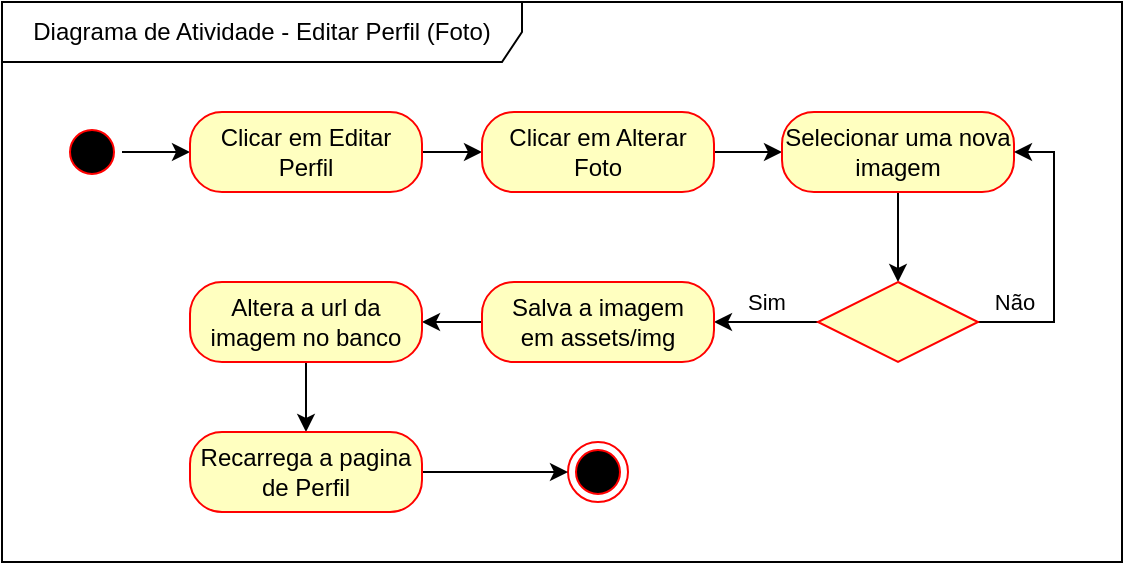 <mxfile version="26.0.16">
  <diagram name="Página-1" id="bfNclRx6qYKhGHA40akg">
    <mxGraphModel dx="1114" dy="606" grid="1" gridSize="10" guides="1" tooltips="1" connect="1" arrows="1" fold="1" page="1" pageScale="1" pageWidth="827" pageHeight="1169" math="0" shadow="0">
      <root>
        <mxCell id="0" />
        <mxCell id="1" parent="0" />
        <mxCell id="FM03_QXCqgYBUGcsR0oJ-1" value="Diagrama de Atividade - Editar Perfil (Foto)" style="shape=umlFrame;whiteSpace=wrap;html=1;pointerEvents=0;width=260;height=30;" parent="1" vertex="1">
          <mxGeometry x="160" y="140" width="560" height="280" as="geometry" />
        </mxCell>
        <mxCell id="FM03_QXCqgYBUGcsR0oJ-6" value="" style="edgeStyle=orthogonalEdgeStyle;rounded=0;orthogonalLoop=1;jettySize=auto;html=1;" parent="1" source="FM03_QXCqgYBUGcsR0oJ-2" target="FM03_QXCqgYBUGcsR0oJ-4" edge="1">
          <mxGeometry relative="1" as="geometry" />
        </mxCell>
        <mxCell id="FM03_QXCqgYBUGcsR0oJ-2" value="" style="ellipse;html=1;shape=startState;fillColor=#000000;strokeColor=#ff0000;" parent="1" vertex="1">
          <mxGeometry x="190" y="200" width="30" height="30" as="geometry" />
        </mxCell>
        <mxCell id="FM03_QXCqgYBUGcsR0oJ-8" value="" style="edgeStyle=orthogonalEdgeStyle;rounded=0;orthogonalLoop=1;jettySize=auto;html=1;" parent="1" source="FM03_QXCqgYBUGcsR0oJ-4" target="FM03_QXCqgYBUGcsR0oJ-7" edge="1">
          <mxGeometry relative="1" as="geometry" />
        </mxCell>
        <mxCell id="FM03_QXCqgYBUGcsR0oJ-4" value="Clicar em Editar Perfil" style="rounded=1;whiteSpace=wrap;html=1;arcSize=40;fontColor=#000000;fillColor=#ffffc0;strokeColor=#ff0000;" parent="1" vertex="1">
          <mxGeometry x="254" y="195" width="116" height="40" as="geometry" />
        </mxCell>
        <mxCell id="FM03_QXCqgYBUGcsR0oJ-13" value="" style="edgeStyle=orthogonalEdgeStyle;rounded=0;orthogonalLoop=1;jettySize=auto;html=1;" parent="1" source="FM03_QXCqgYBUGcsR0oJ-7" target="FM03_QXCqgYBUGcsR0oJ-9" edge="1">
          <mxGeometry relative="1" as="geometry" />
        </mxCell>
        <mxCell id="FM03_QXCqgYBUGcsR0oJ-7" value="Clicar em Alterar Foto" style="rounded=1;whiteSpace=wrap;html=1;arcSize=40;fontColor=#000000;fillColor=#ffffc0;strokeColor=#ff0000;" parent="1" vertex="1">
          <mxGeometry x="400" y="195" width="116" height="40" as="geometry" />
        </mxCell>
        <mxCell id="FM03_QXCqgYBUGcsR0oJ-14" value="" style="edgeStyle=orthogonalEdgeStyle;rounded=0;orthogonalLoop=1;jettySize=auto;html=1;" parent="1" source="FM03_QXCqgYBUGcsR0oJ-9" target="FM03_QXCqgYBUGcsR0oJ-10" edge="1">
          <mxGeometry relative="1" as="geometry" />
        </mxCell>
        <mxCell id="FM03_QXCqgYBUGcsR0oJ-9" value="Selecionar uma nova imagem" style="rounded=1;whiteSpace=wrap;html=1;arcSize=40;fontColor=#000000;fillColor=#ffffc0;strokeColor=#ff0000;" parent="1" vertex="1">
          <mxGeometry x="550" y="195" width="116" height="40" as="geometry" />
        </mxCell>
        <mxCell id="FM03_QXCqgYBUGcsR0oJ-15" style="edgeStyle=orthogonalEdgeStyle;rounded=0;orthogonalLoop=1;jettySize=auto;html=1;entryX=1;entryY=0.5;entryDx=0;entryDy=0;" parent="1" source="FM03_QXCqgYBUGcsR0oJ-10" target="FM03_QXCqgYBUGcsR0oJ-9" edge="1">
          <mxGeometry relative="1" as="geometry">
            <Array as="points">
              <mxPoint x="686" y="300" />
              <mxPoint x="686" y="215" />
            </Array>
          </mxGeometry>
        </mxCell>
        <mxCell id="FM03_QXCqgYBUGcsR0oJ-16" value="Não" style="edgeLabel;html=1;align=center;verticalAlign=middle;resizable=0;points=[];" parent="FM03_QXCqgYBUGcsR0oJ-15" vertex="1" connectable="0">
          <mxGeometry x="-0.748" relative="1" as="geometry">
            <mxPoint y="-10" as="offset" />
          </mxGeometry>
        </mxCell>
        <mxCell id="FM03_QXCqgYBUGcsR0oJ-18" value="" style="edgeStyle=orthogonalEdgeStyle;rounded=0;orthogonalLoop=1;jettySize=auto;html=1;" parent="1" source="FM03_QXCqgYBUGcsR0oJ-10" target="FM03_QXCqgYBUGcsR0oJ-17" edge="1">
          <mxGeometry relative="1" as="geometry" />
        </mxCell>
        <mxCell id="FM03_QXCqgYBUGcsR0oJ-19" value="Sim" style="edgeLabel;html=1;align=center;verticalAlign=middle;resizable=0;points=[];" parent="FM03_QXCqgYBUGcsR0oJ-18" vertex="1" connectable="0">
          <mxGeometry y="1" relative="1" as="geometry">
            <mxPoint y="-11" as="offset" />
          </mxGeometry>
        </mxCell>
        <mxCell id="FM03_QXCqgYBUGcsR0oJ-10" value="" style="rhombus;whiteSpace=wrap;html=1;fontColor=#000000;fillColor=#ffffc0;strokeColor=#ff0000;" parent="1" vertex="1">
          <mxGeometry x="568" y="280" width="80" height="40" as="geometry" />
        </mxCell>
        <mxCell id="Mi4kfalKWbniAWaIpitu-2" value="" style="edgeStyle=orthogonalEdgeStyle;rounded=0;orthogonalLoop=1;jettySize=auto;html=1;" edge="1" parent="1" source="FM03_QXCqgYBUGcsR0oJ-17" target="Mi4kfalKWbniAWaIpitu-1">
          <mxGeometry relative="1" as="geometry" />
        </mxCell>
        <mxCell id="FM03_QXCqgYBUGcsR0oJ-17" value="Salva a imagem em&amp;nbsp;&lt;span style=&quot;background-color: transparent; color: light-dark(rgb(0, 0, 0), rgb(237, 237, 237));&quot;&gt;assets/img&lt;/span&gt;" style="rounded=1;whiteSpace=wrap;html=1;arcSize=40;fontColor=#000000;fillColor=#ffffc0;strokeColor=#ff0000;" parent="1" vertex="1">
          <mxGeometry x="400" y="280" width="116" height="40" as="geometry" />
        </mxCell>
        <mxCell id="Mi4kfalKWbniAWaIpitu-6" value="" style="edgeStyle=orthogonalEdgeStyle;rounded=0;orthogonalLoop=1;jettySize=auto;html=1;" edge="1" parent="1" source="Mi4kfalKWbniAWaIpitu-1" target="Mi4kfalKWbniAWaIpitu-5">
          <mxGeometry relative="1" as="geometry" />
        </mxCell>
        <mxCell id="Mi4kfalKWbniAWaIpitu-1" value="Altera a url da imagem no banco" style="rounded=1;whiteSpace=wrap;html=1;arcSize=40;fontColor=#000000;fillColor=#ffffc0;strokeColor=#ff0000;" vertex="1" parent="1">
          <mxGeometry x="254" y="280" width="116" height="40" as="geometry" />
        </mxCell>
        <mxCell id="Mi4kfalKWbniAWaIpitu-3" value="" style="ellipse;html=1;shape=endState;fillColor=#000000;strokeColor=#ff0000;" vertex="1" parent="1">
          <mxGeometry x="443" y="360" width="30" height="30" as="geometry" />
        </mxCell>
        <mxCell id="Mi4kfalKWbniAWaIpitu-7" value="" style="edgeStyle=orthogonalEdgeStyle;rounded=0;orthogonalLoop=1;jettySize=auto;html=1;" edge="1" parent="1" source="Mi4kfalKWbniAWaIpitu-5" target="Mi4kfalKWbniAWaIpitu-3">
          <mxGeometry relative="1" as="geometry" />
        </mxCell>
        <mxCell id="Mi4kfalKWbniAWaIpitu-5" value="Recarrega a pagina de Perfil" style="rounded=1;whiteSpace=wrap;html=1;arcSize=40;fontColor=#000000;fillColor=#ffffc0;strokeColor=#ff0000;" vertex="1" parent="1">
          <mxGeometry x="254" y="355" width="116" height="40" as="geometry" />
        </mxCell>
      </root>
    </mxGraphModel>
  </diagram>
</mxfile>
